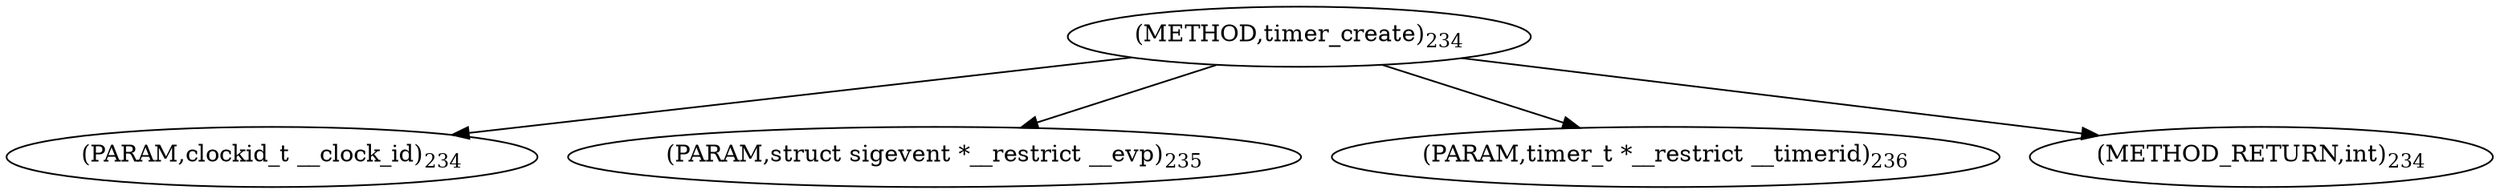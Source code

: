 digraph "timer_create" {  
"7996" [label = <(METHOD,timer_create)<SUB>234</SUB>> ]
"7997" [label = <(PARAM,clockid_t __clock_id)<SUB>234</SUB>> ]
"7998" [label = <(PARAM,struct sigevent *__restrict __evp)<SUB>235</SUB>> ]
"7999" [label = <(PARAM,timer_t *__restrict __timerid)<SUB>236</SUB>> ]
"8000" [label = <(METHOD_RETURN,int)<SUB>234</SUB>> ]
  "7996" -> "7997" 
  "7996" -> "7998" 
  "7996" -> "7999" 
  "7996" -> "8000" 
}
